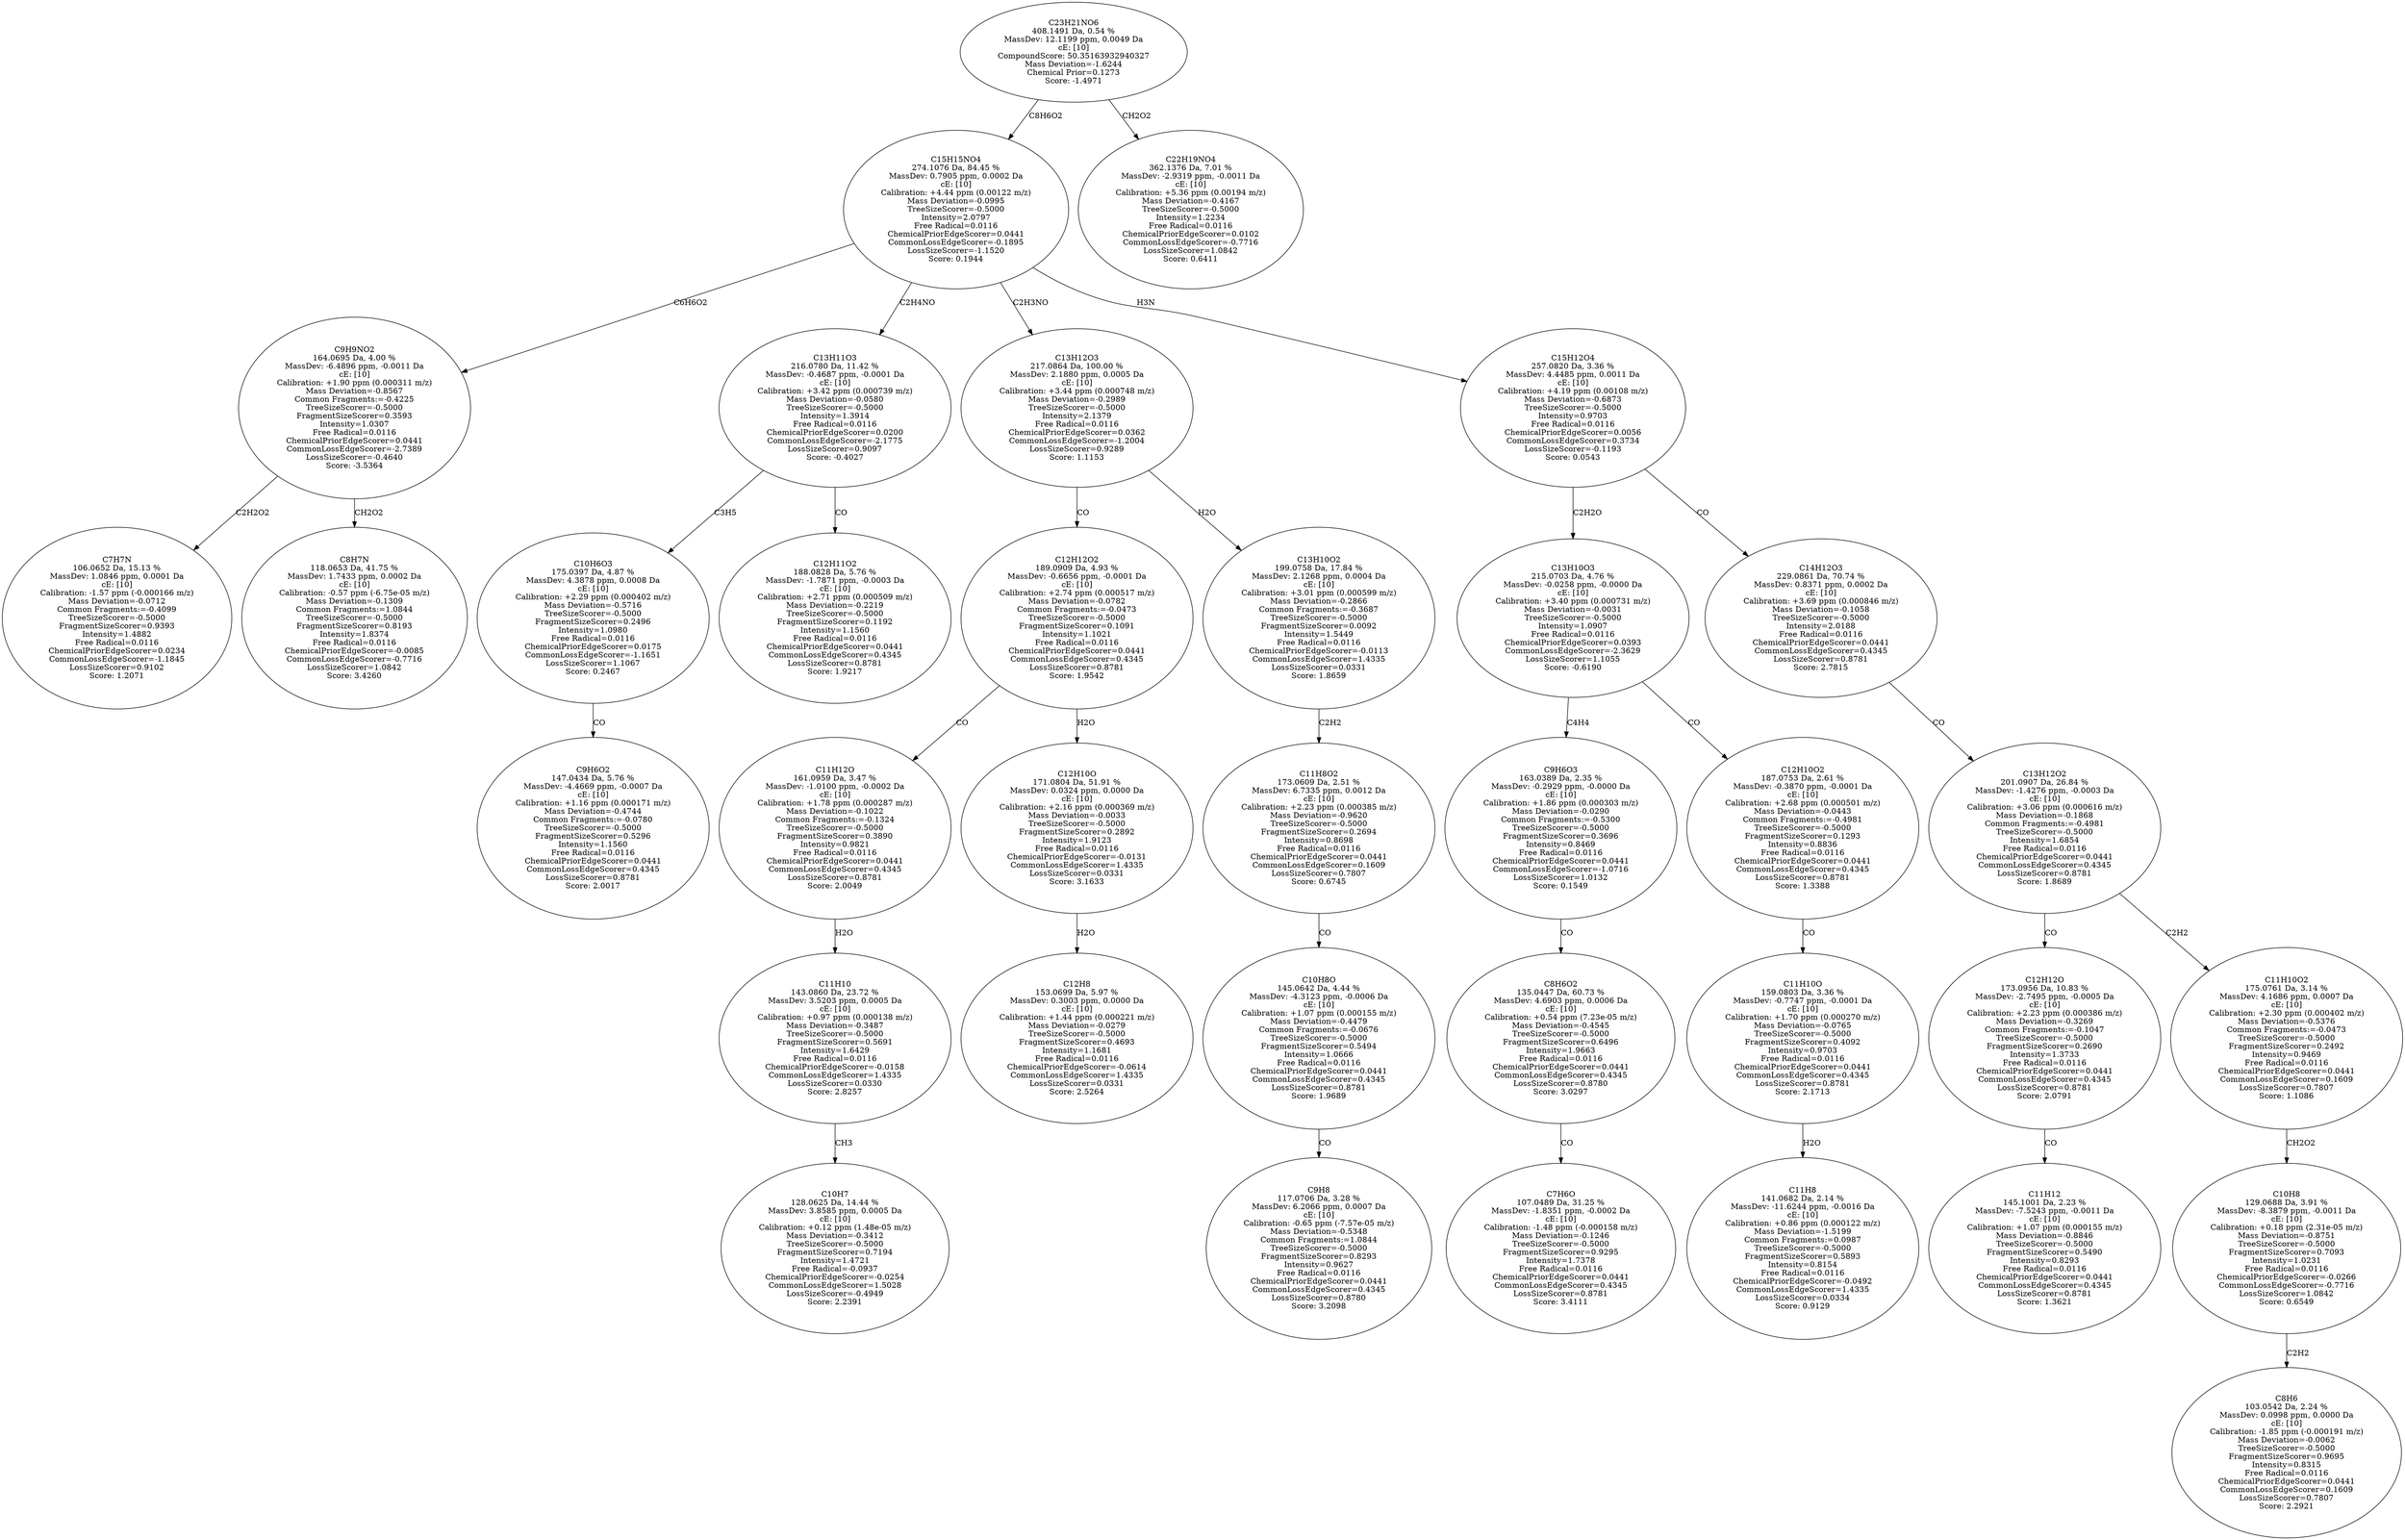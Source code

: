 strict digraph {
v1 [label="C7H7N\n106.0652 Da, 15.13 %\nMassDev: 1.0846 ppm, 0.0001 Da\ncE: [10]\nCalibration: -1.57 ppm (-0.000166 m/z)\nMass Deviation=-0.0712\nCommon Fragments:=-0.4099\nTreeSizeScorer=-0.5000\nFragmentSizeScorer=0.9393\nIntensity=1.4882\nFree Radical=0.0116\nChemicalPriorEdgeScorer=0.0234\nCommonLossEdgeScorer=-1.1845\nLossSizeScorer=0.9102\nScore: 1.2071"];
v2 [label="C8H7N\n118.0653 Da, 41.75 %\nMassDev: 1.7433 ppm, 0.0002 Da\ncE: [10]\nCalibration: -0.57 ppm (-6.75e-05 m/z)\nMass Deviation=-0.1309\nCommon Fragments:=1.0844\nTreeSizeScorer=-0.5000\nFragmentSizeScorer=0.8193\nIntensity=1.8374\nFree Radical=0.0116\nChemicalPriorEdgeScorer=-0.0085\nCommonLossEdgeScorer=-0.7716\nLossSizeScorer=1.0842\nScore: 3.4260"];
v3 [label="C9H9NO2\n164.0695 Da, 4.00 %\nMassDev: -6.4896 ppm, -0.0011 Da\ncE: [10]\nCalibration: +1.90 ppm (0.000311 m/z)\nMass Deviation=-0.8567\nCommon Fragments:=-0.4225\nTreeSizeScorer=-0.5000\nFragmentSizeScorer=0.3593\nIntensity=1.0307\nFree Radical=0.0116\nChemicalPriorEdgeScorer=0.0441\nCommonLossEdgeScorer=-2.7389\nLossSizeScorer=-0.4640\nScore: -3.5364"];
v4 [label="C9H6O2\n147.0434 Da, 5.76 %\nMassDev: -4.4669 ppm, -0.0007 Da\ncE: [10]\nCalibration: +1.16 ppm (0.000171 m/z)\nMass Deviation=-0.4744\nCommon Fragments:=-0.0780\nTreeSizeScorer=-0.5000\nFragmentSizeScorer=0.5296\nIntensity=1.1560\nFree Radical=0.0116\nChemicalPriorEdgeScorer=0.0441\nCommonLossEdgeScorer=0.4345\nLossSizeScorer=0.8781\nScore: 2.0017"];
v5 [label="C10H6O3\n175.0397 Da, 4.87 %\nMassDev: 4.3878 ppm, 0.0008 Da\ncE: [10]\nCalibration: +2.29 ppm (0.000402 m/z)\nMass Deviation=-0.5716\nTreeSizeScorer=-0.5000\nFragmentSizeScorer=0.2496\nIntensity=1.0980\nFree Radical=0.0116\nChemicalPriorEdgeScorer=0.0175\nCommonLossEdgeScorer=-1.1651\nLossSizeScorer=1.1067\nScore: 0.2467"];
v6 [label="C12H11O2\n188.0828 Da, 5.76 %\nMassDev: -1.7871 ppm, -0.0003 Da\ncE: [10]\nCalibration: +2.71 ppm (0.000509 m/z)\nMass Deviation=-0.2219\nTreeSizeScorer=-0.5000\nFragmentSizeScorer=0.1192\nIntensity=1.1560\nFree Radical=0.0116\nChemicalPriorEdgeScorer=0.0441\nCommonLossEdgeScorer=0.4345\nLossSizeScorer=0.8781\nScore: 1.9217"];
v7 [label="C13H11O3\n216.0780 Da, 11.42 %\nMassDev: -0.4687 ppm, -0.0001 Da\ncE: [10]\nCalibration: +3.42 ppm (0.000739 m/z)\nMass Deviation=-0.0580\nTreeSizeScorer=-0.5000\nIntensity=1.3914\nFree Radical=0.0116\nChemicalPriorEdgeScorer=0.0200\nCommonLossEdgeScorer=-2.1775\nLossSizeScorer=0.9097\nScore: -0.4027"];
v8 [label="C10H7\n128.0625 Da, 14.44 %\nMassDev: 3.8585 ppm, 0.0005 Da\ncE: [10]\nCalibration: +0.12 ppm (1.48e-05 m/z)\nMass Deviation=-0.3412\nTreeSizeScorer=-0.5000\nFragmentSizeScorer=0.7194\nIntensity=1.4721\nFree Radical=-0.0937\nChemicalPriorEdgeScorer=-0.0254\nCommonLossEdgeScorer=1.5028\nLossSizeScorer=-0.4949\nScore: 2.2391"];
v9 [label="C11H10\n143.0860 Da, 23.72 %\nMassDev: 3.5203 ppm, 0.0005 Da\ncE: [10]\nCalibration: +0.97 ppm (0.000138 m/z)\nMass Deviation=-0.3487\nTreeSizeScorer=-0.5000\nFragmentSizeScorer=0.5691\nIntensity=1.6429\nFree Radical=0.0116\nChemicalPriorEdgeScorer=-0.0158\nCommonLossEdgeScorer=1.4335\nLossSizeScorer=0.0330\nScore: 2.8257"];
v10 [label="C11H12O\n161.0959 Da, 3.47 %\nMassDev: -1.0100 ppm, -0.0002 Da\ncE: [10]\nCalibration: +1.78 ppm (0.000287 m/z)\nMass Deviation=-0.1022\nCommon Fragments:=-0.1324\nTreeSizeScorer=-0.5000\nFragmentSizeScorer=0.3890\nIntensity=0.9821\nFree Radical=0.0116\nChemicalPriorEdgeScorer=0.0441\nCommonLossEdgeScorer=0.4345\nLossSizeScorer=0.8781\nScore: 2.0049"];
v11 [label="C12H8\n153.0699 Da, 5.97 %\nMassDev: 0.3003 ppm, 0.0000 Da\ncE: [10]\nCalibration: +1.44 ppm (0.000221 m/z)\nMass Deviation=-0.0279\nTreeSizeScorer=-0.5000\nFragmentSizeScorer=0.4693\nIntensity=1.1681\nFree Radical=0.0116\nChemicalPriorEdgeScorer=-0.0614\nCommonLossEdgeScorer=1.4335\nLossSizeScorer=0.0331\nScore: 2.5264"];
v12 [label="C12H10O\n171.0804 Da, 51.91 %\nMassDev: 0.0324 ppm, 0.0000 Da\ncE: [10]\nCalibration: +2.16 ppm (0.000369 m/z)\nMass Deviation=-0.0033\nTreeSizeScorer=-0.5000\nFragmentSizeScorer=0.2892\nIntensity=1.9123\nFree Radical=0.0116\nChemicalPriorEdgeScorer=-0.0131\nCommonLossEdgeScorer=1.4335\nLossSizeScorer=0.0331\nScore: 3.1633"];
v13 [label="C12H12O2\n189.0909 Da, 4.93 %\nMassDev: -0.6656 ppm, -0.0001 Da\ncE: [10]\nCalibration: +2.74 ppm (0.000517 m/z)\nMass Deviation=-0.0782\nCommon Fragments:=-0.0473\nTreeSizeScorer=-0.5000\nFragmentSizeScorer=0.1091\nIntensity=1.1021\nFree Radical=0.0116\nChemicalPriorEdgeScorer=0.0441\nCommonLossEdgeScorer=0.4345\nLossSizeScorer=0.8781\nScore: 1.9542"];
v14 [label="C9H8\n117.0706 Da, 3.28 %\nMassDev: 6.2066 ppm, 0.0007 Da\ncE: [10]\nCalibration: -0.65 ppm (-7.57e-05 m/z)\nMass Deviation=-0.5348\nCommon Fragments:=1.0844\nTreeSizeScorer=-0.5000\nFragmentSizeScorer=0.8293\nIntensity=0.9627\nFree Radical=0.0116\nChemicalPriorEdgeScorer=0.0441\nCommonLossEdgeScorer=0.4345\nLossSizeScorer=0.8780\nScore: 3.2098"];
v15 [label="C10H8O\n145.0642 Da, 4.44 %\nMassDev: -4.3123 ppm, -0.0006 Da\ncE: [10]\nCalibration: +1.07 ppm (0.000155 m/z)\nMass Deviation=-0.4479\nCommon Fragments:=-0.0676\nTreeSizeScorer=-0.5000\nFragmentSizeScorer=0.5494\nIntensity=1.0666\nFree Radical=0.0116\nChemicalPriorEdgeScorer=0.0441\nCommonLossEdgeScorer=0.4345\nLossSizeScorer=0.8781\nScore: 1.9689"];
v16 [label="C11H8O2\n173.0609 Da, 2.51 %\nMassDev: 6.7335 ppm, 0.0012 Da\ncE: [10]\nCalibration: +2.23 ppm (0.000385 m/z)\nMass Deviation=-0.9620\nTreeSizeScorer=-0.5000\nFragmentSizeScorer=0.2694\nIntensity=0.8698\nFree Radical=0.0116\nChemicalPriorEdgeScorer=0.0441\nCommonLossEdgeScorer=0.1609\nLossSizeScorer=0.7807\nScore: 0.6745"];
v17 [label="C13H10O2\n199.0758 Da, 17.84 %\nMassDev: 2.1268 ppm, 0.0004 Da\ncE: [10]\nCalibration: +3.01 ppm (0.000599 m/z)\nMass Deviation=-0.2866\nCommon Fragments:=-0.3687\nTreeSizeScorer=-0.5000\nFragmentSizeScorer=0.0092\nIntensity=1.5449\nFree Radical=0.0116\nChemicalPriorEdgeScorer=-0.0113\nCommonLossEdgeScorer=1.4335\nLossSizeScorer=0.0331\nScore: 1.8659"];
v18 [label="C13H12O3\n217.0864 Da, 100.00 %\nMassDev: 2.1880 ppm, 0.0005 Da\ncE: [10]\nCalibration: +3.44 ppm (0.000748 m/z)\nMass Deviation=-0.2989\nTreeSizeScorer=-0.5000\nIntensity=2.1379\nFree Radical=0.0116\nChemicalPriorEdgeScorer=0.0362\nCommonLossEdgeScorer=-1.2004\nLossSizeScorer=0.9289\nScore: 1.1153"];
v19 [label="C7H6O\n107.0489 Da, 31.25 %\nMassDev: -1.8351 ppm, -0.0002 Da\ncE: [10]\nCalibration: -1.48 ppm (-0.000158 m/z)\nMass Deviation=-0.1246\nTreeSizeScorer=-0.5000\nFragmentSizeScorer=0.9295\nIntensity=1.7378\nFree Radical=0.0116\nChemicalPriorEdgeScorer=0.0441\nCommonLossEdgeScorer=0.4345\nLossSizeScorer=0.8781\nScore: 3.4111"];
v20 [label="C8H6O2\n135.0447 Da, 60.73 %\nMassDev: 4.6903 ppm, 0.0006 Da\ncE: [10]\nCalibration: +0.54 ppm (7.23e-05 m/z)\nMass Deviation=-0.4545\nTreeSizeScorer=-0.5000\nFragmentSizeScorer=0.6496\nIntensity=1.9663\nFree Radical=0.0116\nChemicalPriorEdgeScorer=0.0441\nCommonLossEdgeScorer=0.4345\nLossSizeScorer=0.8780\nScore: 3.0297"];
v21 [label="C9H6O3\n163.0389 Da, 2.35 %\nMassDev: -0.2929 ppm, -0.0000 Da\ncE: [10]\nCalibration: +1.86 ppm (0.000303 m/z)\nMass Deviation=-0.0290\nCommon Fragments:=-0.5300\nTreeSizeScorer=-0.5000\nFragmentSizeScorer=0.3696\nIntensity=0.8469\nFree Radical=0.0116\nChemicalPriorEdgeScorer=0.0441\nCommonLossEdgeScorer=-1.0716\nLossSizeScorer=1.0132\nScore: 0.1549"];
v22 [label="C11H8\n141.0682 Da, 2.14 %\nMassDev: -11.6244 ppm, -0.0016 Da\ncE: [10]\nCalibration: +0.86 ppm (0.000122 m/z)\nMass Deviation=-1.5199\nCommon Fragments:=0.0987\nTreeSizeScorer=-0.5000\nFragmentSizeScorer=0.5893\nIntensity=0.8154\nFree Radical=0.0116\nChemicalPriorEdgeScorer=-0.0492\nCommonLossEdgeScorer=1.4335\nLossSizeScorer=0.0334\nScore: 0.9129"];
v23 [label="C11H10O\n159.0803 Da, 3.36 %\nMassDev: -0.7747 ppm, -0.0001 Da\ncE: [10]\nCalibration: +1.70 ppm (0.000270 m/z)\nMass Deviation=-0.0765\nTreeSizeScorer=-0.5000\nFragmentSizeScorer=0.4092\nIntensity=0.9703\nFree Radical=0.0116\nChemicalPriorEdgeScorer=0.0441\nCommonLossEdgeScorer=0.4345\nLossSizeScorer=0.8781\nScore: 2.1713"];
v24 [label="C12H10O2\n187.0753 Da, 2.61 %\nMassDev: -0.3870 ppm, -0.0001 Da\ncE: [10]\nCalibration: +2.68 ppm (0.000501 m/z)\nMass Deviation=-0.0443\nCommon Fragments:=-0.4981\nTreeSizeScorer=-0.5000\nFragmentSizeScorer=0.1293\nIntensity=0.8836\nFree Radical=0.0116\nChemicalPriorEdgeScorer=0.0441\nCommonLossEdgeScorer=0.4345\nLossSizeScorer=0.8781\nScore: 1.3388"];
v25 [label="C13H10O3\n215.0703 Da, 4.76 %\nMassDev: -0.0258 ppm, -0.0000 Da\ncE: [10]\nCalibration: +3.40 ppm (0.000731 m/z)\nMass Deviation=-0.0031\nTreeSizeScorer=-0.5000\nIntensity=1.0907\nFree Radical=0.0116\nChemicalPriorEdgeScorer=0.0393\nCommonLossEdgeScorer=-2.3629\nLossSizeScorer=1.1055\nScore: -0.6190"];
v26 [label="C11H12\n145.1001 Da, 2.23 %\nMassDev: -7.5243 ppm, -0.0011 Da\ncE: [10]\nCalibration: +1.07 ppm (0.000155 m/z)\nMass Deviation=-0.8846\nTreeSizeScorer=-0.5000\nFragmentSizeScorer=0.5490\nIntensity=0.8293\nFree Radical=0.0116\nChemicalPriorEdgeScorer=0.0441\nCommonLossEdgeScorer=0.4345\nLossSizeScorer=0.8781\nScore: 1.3621"];
v27 [label="C12H12O\n173.0956 Da, 10.83 %\nMassDev: -2.7495 ppm, -0.0005 Da\ncE: [10]\nCalibration: +2.23 ppm (0.000386 m/z)\nMass Deviation=-0.3269\nCommon Fragments:=-0.1047\nTreeSizeScorer=-0.5000\nFragmentSizeScorer=0.2690\nIntensity=1.3733\nFree Radical=0.0116\nChemicalPriorEdgeScorer=0.0441\nCommonLossEdgeScorer=0.4345\nLossSizeScorer=0.8781\nScore: 2.0791"];
v28 [label="C8H6\n103.0542 Da, 2.24 %\nMassDev: 0.0998 ppm, 0.0000 Da\ncE: [10]\nCalibration: -1.85 ppm (-0.000191 m/z)\nMass Deviation=-0.0062\nTreeSizeScorer=-0.5000\nFragmentSizeScorer=0.9695\nIntensity=0.8315\nFree Radical=0.0116\nChemicalPriorEdgeScorer=0.0441\nCommonLossEdgeScorer=0.1609\nLossSizeScorer=0.7807\nScore: 2.2921"];
v29 [label="C10H8\n129.0688 Da, 3.91 %\nMassDev: -8.3879 ppm, -0.0011 Da\ncE: [10]\nCalibration: +0.18 ppm (2.31e-05 m/z)\nMass Deviation=-0.8751\nTreeSizeScorer=-0.5000\nFragmentSizeScorer=0.7093\nIntensity=1.0231\nFree Radical=0.0116\nChemicalPriorEdgeScorer=-0.0266\nCommonLossEdgeScorer=-0.7716\nLossSizeScorer=1.0842\nScore: 0.6549"];
v30 [label="C11H10O2\n175.0761 Da, 3.14 %\nMassDev: 4.1686 ppm, 0.0007 Da\ncE: [10]\nCalibration: +2.30 ppm (0.000402 m/z)\nMass Deviation=-0.5376\nCommon Fragments:=-0.0473\nTreeSizeScorer=-0.5000\nFragmentSizeScorer=0.2492\nIntensity=0.9469\nFree Radical=0.0116\nChemicalPriorEdgeScorer=0.0441\nCommonLossEdgeScorer=0.1609\nLossSizeScorer=0.7807\nScore: 1.1086"];
v31 [label="C13H12O2\n201.0907 Da, 26.84 %\nMassDev: -1.4276 ppm, -0.0003 Da\ncE: [10]\nCalibration: +3.06 ppm (0.000616 m/z)\nMass Deviation=-0.1868\nCommon Fragments:=-0.4981\nTreeSizeScorer=-0.5000\nIntensity=1.6854\nFree Radical=0.0116\nChemicalPriorEdgeScorer=0.0441\nCommonLossEdgeScorer=0.4345\nLossSizeScorer=0.8781\nScore: 1.8689"];
v32 [label="C14H12O3\n229.0861 Da, 70.74 %\nMassDev: 0.8371 ppm, 0.0002 Da\ncE: [10]\nCalibration: +3.69 ppm (0.000846 m/z)\nMass Deviation=-0.1058\nTreeSizeScorer=-0.5000\nIntensity=2.0188\nFree Radical=0.0116\nChemicalPriorEdgeScorer=0.0441\nCommonLossEdgeScorer=0.4345\nLossSizeScorer=0.8781\nScore: 2.7815"];
v33 [label="C15H12O4\n257.0820 Da, 3.36 %\nMassDev: 4.4485 ppm, 0.0011 Da\ncE: [10]\nCalibration: +4.19 ppm (0.00108 m/z)\nMass Deviation=-0.6873\nTreeSizeScorer=-0.5000\nIntensity=0.9703\nFree Radical=0.0116\nChemicalPriorEdgeScorer=0.0056\nCommonLossEdgeScorer=0.3734\nLossSizeScorer=-0.1193\nScore: 0.0543"];
v34 [label="C15H15NO4\n274.1076 Da, 84.45 %\nMassDev: 0.7905 ppm, 0.0002 Da\ncE: [10]\nCalibration: +4.44 ppm (0.00122 m/z)\nMass Deviation=-0.0995\nTreeSizeScorer=-0.5000\nIntensity=2.0797\nFree Radical=0.0116\nChemicalPriorEdgeScorer=0.0441\nCommonLossEdgeScorer=-0.1895\nLossSizeScorer=-1.1520\nScore: 0.1944"];
v35 [label="C22H19NO4\n362.1376 Da, 7.01 %\nMassDev: -2.9319 ppm, -0.0011 Da\ncE: [10]\nCalibration: +5.36 ppm (0.00194 m/z)\nMass Deviation=-0.4167\nTreeSizeScorer=-0.5000\nIntensity=1.2234\nFree Radical=0.0116\nChemicalPriorEdgeScorer=0.0102\nCommonLossEdgeScorer=-0.7716\nLossSizeScorer=1.0842\nScore: 0.6411"];
v36 [label="C23H21NO6\n408.1491 Da, 0.54 %\nMassDev: 12.1199 ppm, 0.0049 Da\ncE: [10]\nCompoundScore: 50.35163932940327\nMass Deviation=-1.6244\nChemical Prior=0.1273\nScore: -1.4971"];
v3 -> v1 [label="C2H2O2"];
v3 -> v2 [label="CH2O2"];
v34 -> v3 [label="C6H6O2"];
v5 -> v4 [label="CO"];
v7 -> v5 [label="C3H5"];
v7 -> v6 [label="CO"];
v34 -> v7 [label="C2H4NO"];
v9 -> v8 [label="CH3"];
v10 -> v9 [label="H2O"];
v13 -> v10 [label="CO"];
v12 -> v11 [label="H2O"];
v13 -> v12 [label="H2O"];
v18 -> v13 [label="CO"];
v15 -> v14 [label="CO"];
v16 -> v15 [label="CO"];
v17 -> v16 [label="C2H2"];
v18 -> v17 [label="H2O"];
v34 -> v18 [label="C2H3NO"];
v20 -> v19 [label="CO"];
v21 -> v20 [label="CO"];
v25 -> v21 [label="C4H4"];
v23 -> v22 [label="H2O"];
v24 -> v23 [label="CO"];
v25 -> v24 [label="CO"];
v33 -> v25 [label="C2H2O"];
v27 -> v26 [label="CO"];
v31 -> v27 [label="CO"];
v29 -> v28 [label="C2H2"];
v30 -> v29 [label="CH2O2"];
v31 -> v30 [label="C2H2"];
v32 -> v31 [label="CO"];
v33 -> v32 [label="CO"];
v34 -> v33 [label="H3N"];
v36 -> v34 [label="C8H6O2"];
v36 -> v35 [label="CH2O2"];
}